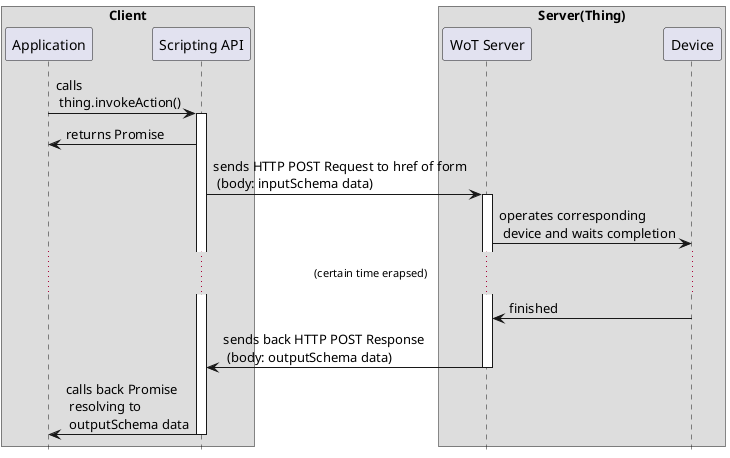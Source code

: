 @startuml
hide footbox

box "Client"
participant "Application" as AP
participant "Scripting API" as SA
end box

box "Server(Thing)"
participant "WoT Server" as WS
participant "Device" as DC
end box

AP  -> SA: calls \n thing.invokeAction()
activate SA
SA  -> AP: returns Promise
SA  -> WS: sends HTTP POST Request to href of form \n (body: inputSchema data)

activate WS
WS  -> DC: operates corresponding \n device and waits completion
...(certain time erapsed)...
DC  -> WS: finished

WS  -> SA: sends back HTTP POST Response \n (body: outputSchema data)

deactivate WS
SA  -> AP: calls back Promise \n resolving to \n outputSchema data

deactivate SA

@enduml
